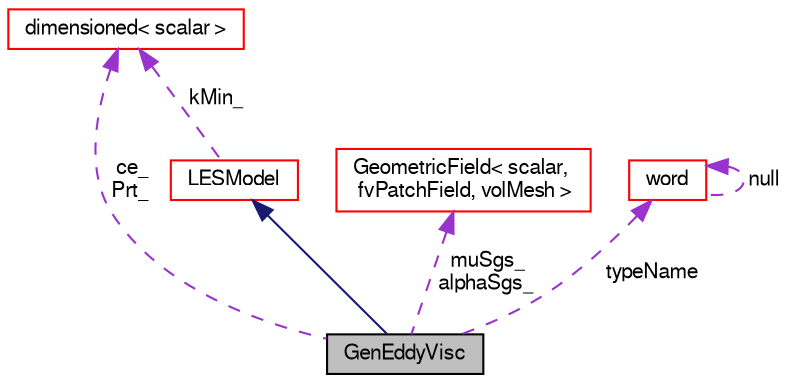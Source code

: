 digraph "GenEddyVisc"
{
  bgcolor="transparent";
  edge [fontname="FreeSans",fontsize="10",labelfontname="FreeSans",labelfontsize="10"];
  node [fontname="FreeSans",fontsize="10",shape=record];
  Node23 [label="GenEddyVisc",height=0.2,width=0.4,color="black", fillcolor="grey75", style="filled", fontcolor="black"];
  Node24 -> Node23 [dir="back",color="midnightblue",fontsize="10",style="solid",fontname="FreeSans"];
  Node24 [label="LESModel",height=0.2,width=0.4,color="red",URL="$a30634.html",tooltip="Base class for all compressible flow LES SGS models. "];
  Node104 -> Node24 [dir="back",color="darkorchid3",fontsize="10",style="dashed",label=" kMin_" ,fontname="FreeSans"];
  Node104 [label="dimensioned\< scalar \>",height=0.2,width=0.4,color="red",URL="$a26366.html"];
  Node63 -> Node23 [dir="back",color="darkorchid3",fontsize="10",style="dashed",label=" muSgs_\nalphaSgs_" ,fontname="FreeSans"];
  Node63 [label="GeometricField\< scalar,\l fvPatchField, volMesh \>",height=0.2,width=0.4,color="red",URL="$a22434.html"];
  Node104 -> Node23 [dir="back",color="darkorchid3",fontsize="10",style="dashed",label=" ce_\nPrt_" ,fontname="FreeSans"];
  Node38 -> Node23 [dir="back",color="darkorchid3",fontsize="10",style="dashed",label=" typeName" ,fontname="FreeSans"];
  Node38 [label="word",height=0.2,width=0.4,color="red",URL="$a28258.html",tooltip="A class for handling words, derived from string. "];
  Node38 -> Node38 [dir="back",color="darkorchid3",fontsize="10",style="dashed",label=" null" ,fontname="FreeSans"];
}
